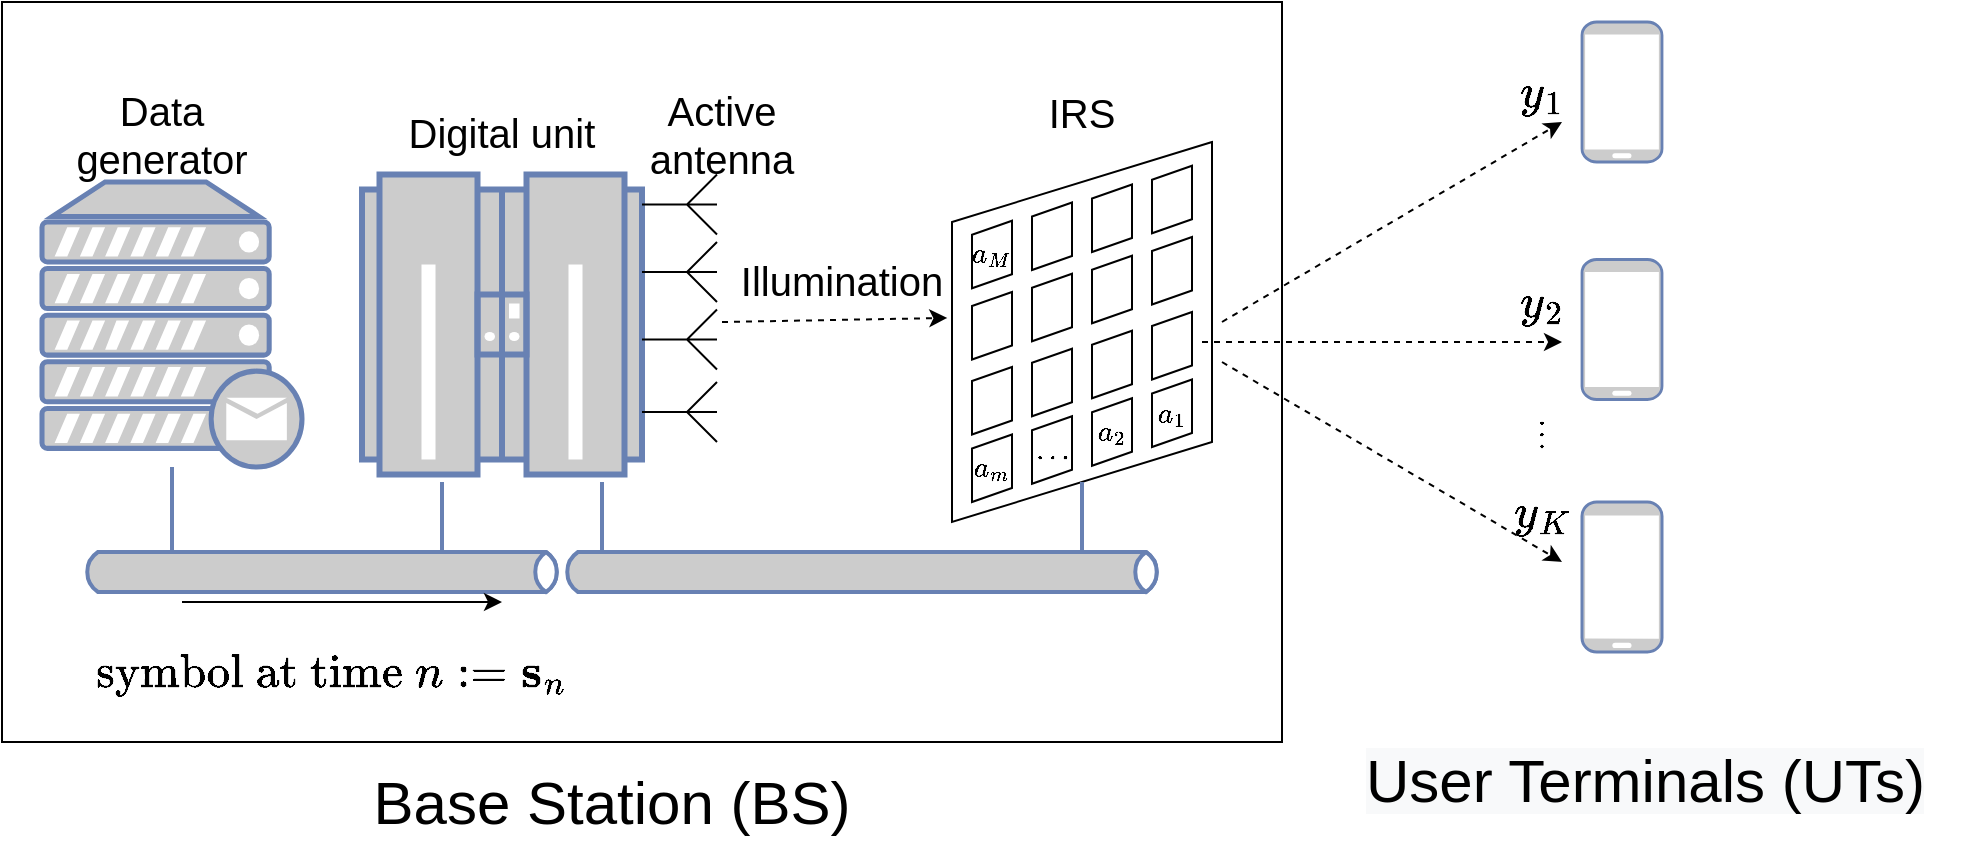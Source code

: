 <mxfile compressed="true" version="20.3.0" type="device" pages="3"><diagram id="VY3_oCoCSCwtj08OJ3FJ" name="Seite-1"><mxGraphModel dx="1038" dy="641" grid="1" gridSize="10" guides="1" tooltips="1" connect="1" arrows="1" fold="1" page="1" pageScale="1" pageWidth="827" pageHeight="1169" math="1" shadow="0"><root><mxCell id="0"/><mxCell id="1" parent="0"/><mxCell id="xwfkdTwgaE47gdDlSpVQ-98" value="" style="rounded=0;whiteSpace=wrap;html=1;" parent="1" vertex="1"><mxGeometry x="10" y="190" width="640" height="370" as="geometry"/></mxCell><mxCell id="xwfkdTwgaE47gdDlSpVQ-10" value="" style="fontColor=#0066CC;verticalAlign=top;verticalLabelPosition=bottom;labelPosition=center;align=center;html=1;outlineConnect=0;fillColor=#CCCCCC;strokeColor=#6881B3;gradientColor=none;gradientDirection=north;strokeWidth=2;shape=mxgraph.networks.mail_server;" parent="1" vertex="1"><mxGeometry x="30" y="280" width="130" height="142.5" as="geometry"/></mxCell><mxCell id="xwfkdTwgaE47gdDlSpVQ-11" value="" style="fontColor=#0066CC;verticalAlign=top;verticalLabelPosition=bottom;labelPosition=center;align=center;html=1;outlineConnect=0;fillColor=#CCCCCC;strokeColor=#6881B3;gradientColor=none;gradientDirection=north;strokeWidth=2;shape=mxgraph.networks.mainframe;" parent="1" vertex="1"><mxGeometry x="190" y="276.25" width="140" height="150" as="geometry"/></mxCell><mxCell id="xwfkdTwgaE47gdDlSpVQ-14" value="" style="shape=parallelogram;perimeter=parallelogramPerimeter;whiteSpace=wrap;html=1;fixedSize=1;size=40;direction=north;flipV=1;" parent="1" vertex="1"><mxGeometry x="485" y="260" width="130" height="190" as="geometry"/></mxCell><mxCell id="xwfkdTwgaE47gdDlSpVQ-39" value="$$a_M$$" style="shape=parallelogram;perimeter=parallelogramPerimeter;whiteSpace=wrap;html=1;fixedSize=1;size=7;direction=north;flipV=1;rotation=0;" parent="1" vertex="1"><mxGeometry x="495" y="299.38" width="20" height="33.75" as="geometry"/></mxCell><mxCell id="xwfkdTwgaE47gdDlSpVQ-43" value="" style="html=1;fillColor=#CCCCCC;strokeColor=#6881B3;gradientColor=none;gradientDirection=north;strokeWidth=2;shape=mxgraph.networks.bus;gradientColor=none;gradientDirection=north;fontColor=#ffffff;perimeter=backbonePerimeter;backboneSize=20;" parent="1" vertex="1"><mxGeometry x="50" y="460" width="240" height="30" as="geometry"/></mxCell><mxCell id="xwfkdTwgaE47gdDlSpVQ-44" value="" style="strokeColor=#6881B3;edgeStyle=none;rounded=0;endArrow=none;html=1;strokeWidth=2;" parent="1" source="xwfkdTwgaE47gdDlSpVQ-10" target="xwfkdTwgaE47gdDlSpVQ-43" edge="1"><mxGeometry relative="1" as="geometry"><mxPoint x="270" y="428.75" as="sourcePoint"/></mxGeometry></mxCell><mxCell id="xwfkdTwgaE47gdDlSpVQ-45" value="" style="strokeColor=#6881B3;edgeStyle=none;rounded=0;endArrow=none;html=1;strokeWidth=2;" parent="1" target="xwfkdTwgaE47gdDlSpVQ-43" edge="1"><mxGeometry relative="1" as="geometry"><mxPoint x="230" y="430" as="sourcePoint"/></mxGeometry></mxCell><mxCell id="xwfkdTwgaE47gdDlSpVQ-52" value="&lt;font style=&quot;font-size: 20px&quot;&gt;Data generator&lt;/font&gt;" style="text;html=1;strokeColor=none;fillColor=none;align=center;verticalAlign=middle;whiteSpace=wrap;rounded=0;" parent="1" vertex="1"><mxGeometry x="50" y="235" width="80" height="41.25" as="geometry"/></mxCell><mxCell id="xwfkdTwgaE47gdDlSpVQ-53" value="&lt;font style=&quot;font-size: 20px&quot;&gt;Digital unit&lt;/font&gt;" style="text;html=1;strokeColor=none;fillColor=none;align=center;verticalAlign=middle;whiteSpace=wrap;rounded=0;" parent="1" vertex="1"><mxGeometry x="210" y="240.63" width="100" height="29.37" as="geometry"/></mxCell><mxCell id="xwfkdTwgaE47gdDlSpVQ-55" value="&lt;font style=&quot;font-size: 20px&quot;&gt;IRS&lt;/font&gt;" style="text;html=1;strokeColor=none;fillColor=none;align=center;verticalAlign=middle;whiteSpace=wrap;rounded=0;" parent="1" vertex="1"><mxGeometry x="520" y="230" width="60" height="30" as="geometry"/></mxCell><mxCell id="xwfkdTwgaE47gdDlSpVQ-56" value="" style="fontColor=#0066CC;verticalAlign=top;verticalLabelPosition=bottom;labelPosition=center;align=center;html=1;outlineConnect=0;fillColor=#CCCCCC;strokeColor=#6881B3;gradientColor=none;gradientDirection=north;strokeWidth=2;shape=mxgraph.networks.mobile;" parent="1" vertex="1"><mxGeometry x="800" y="200" width="40" height="70" as="geometry"/></mxCell><mxCell id="xwfkdTwgaE47gdDlSpVQ-57" value="" style="fontColor=#0066CC;verticalAlign=top;verticalLabelPosition=bottom;labelPosition=center;align=center;html=1;outlineConnect=0;fillColor=#CCCCCC;strokeColor=#6881B3;gradientColor=none;gradientDirection=north;strokeWidth=2;shape=mxgraph.networks.mobile;" parent="1" vertex="1"><mxGeometry x="800" y="318.75" width="40" height="70" as="geometry"/></mxCell><mxCell id="xwfkdTwgaE47gdDlSpVQ-58" value="" style="fontColor=#0066CC;verticalAlign=top;verticalLabelPosition=bottom;labelPosition=center;align=center;html=1;outlineConnect=0;fillColor=#CCCCCC;strokeColor=#6881B3;gradientColor=none;gradientDirection=north;strokeWidth=2;shape=mxgraph.networks.mobile;" parent="1" vertex="1"><mxGeometry x="800" y="440" width="40" height="75" as="geometry"/></mxCell><mxCell id="xwfkdTwgaE47gdDlSpVQ-60" value="" style="endArrow=classic;html=1;rounded=0;" parent="1" edge="1"><mxGeometry width="50" height="50" relative="1" as="geometry"><mxPoint x="100" y="490" as="sourcePoint"/><mxPoint x="260" y="490" as="targetPoint"/></mxGeometry></mxCell><mxCell id="xwfkdTwgaE47gdDlSpVQ-61" value="&lt;font style=&quot;font-size: 20px&quot;&gt;$$\mathrm{symbol\ at\&amp;nbsp; time\ }n\newline:=\mathbf s_n$$&lt;/font&gt;" style="text;html=1;strokeColor=none;fillColor=none;align=center;verticalAlign=middle;whiteSpace=wrap;rounded=0;" parent="1" vertex="1"><mxGeometry x="120" y="495" width="110" height="60" as="geometry"/></mxCell><mxCell id="xwfkdTwgaE47gdDlSpVQ-63" value="" style="verticalLabelPosition=bottom;shadow=0;dashed=0;align=center;html=1;verticalAlign=top;shape=mxgraph.electrical.radio.aerial_-_antenna_1;aspect=fixed;direction=south;" parent="1" vertex="1"><mxGeometry x="330" y="276.25" width="37.5" height="30" as="geometry"/></mxCell><mxCell id="xwfkdTwgaE47gdDlSpVQ-64" value="" style="verticalLabelPosition=bottom;shadow=0;dashed=0;align=center;html=1;verticalAlign=top;shape=mxgraph.electrical.radio.aerial_-_antenna_1;aspect=fixed;direction=south;" parent="1" vertex="1"><mxGeometry x="330" y="310" width="37.5" height="30" as="geometry"/></mxCell><mxCell id="xwfkdTwgaE47gdDlSpVQ-65" value="" style="verticalLabelPosition=bottom;shadow=0;dashed=0;align=center;html=1;verticalAlign=top;shape=mxgraph.electrical.radio.aerial_-_antenna_1;aspect=fixed;direction=south;" parent="1" vertex="1"><mxGeometry x="330" y="343.75" width="37.5" height="30" as="geometry"/></mxCell><mxCell id="xwfkdTwgaE47gdDlSpVQ-66" value="" style="verticalLabelPosition=bottom;shadow=0;dashed=0;align=center;html=1;verticalAlign=top;shape=mxgraph.electrical.radio.aerial_-_antenna_1;aspect=fixed;direction=south;" parent="1" vertex="1"><mxGeometry x="330" y="380" width="37.5" height="30" as="geometry"/></mxCell><mxCell id="xwfkdTwgaE47gdDlSpVQ-70" value="" style="html=1;fillColor=#CCCCCC;strokeColor=#6881B3;gradientColor=none;gradientDirection=north;strokeWidth=2;shape=mxgraph.networks.bus;gradientColor=none;gradientDirection=north;fontColor=#ffffff;perimeter=backbonePerimeter;backboneSize=20;" parent="1" vertex="1"><mxGeometry x="290" y="470" width="300" height="10" as="geometry"/></mxCell><mxCell id="xwfkdTwgaE47gdDlSpVQ-71" value="" style="strokeColor=#6881B3;edgeStyle=none;rounded=0;endArrow=none;html=1;strokeWidth=2;" parent="1" target="xwfkdTwgaE47gdDlSpVQ-70" edge="1"><mxGeometry relative="1" as="geometry"><mxPoint x="310" y="430" as="sourcePoint"/><Array as="points"/></mxGeometry></mxCell><mxCell id="xwfkdTwgaE47gdDlSpVQ-74" value="" style="strokeColor=#6881B3;edgeStyle=none;rounded=0;endArrow=none;html=1;strokeWidth=2;exitX=0;exitY=0.5;exitDx=0;exitDy=0;" parent="1" source="xwfkdTwgaE47gdDlSpVQ-14" target="xwfkdTwgaE47gdDlSpVQ-70" edge="1"><mxGeometry relative="1" as="geometry"><mxPoint x="510" y="420" as="sourcePoint"/><Array as="points"><mxPoint x="550" y="460"/></Array></mxGeometry></mxCell><mxCell id="xwfkdTwgaE47gdDlSpVQ-84" value="" style="endArrow=classic;html=1;rounded=0;dashed=1;entryX=0.463;entryY=-0.018;entryDx=0;entryDy=0;entryPerimeter=0;" parent="1" target="xwfkdTwgaE47gdDlSpVQ-14" edge="1"><mxGeometry width="50" height="50" relative="1" as="geometry"><mxPoint x="370" y="350" as="sourcePoint"/><mxPoint x="490" y="350" as="targetPoint"/></mxGeometry></mxCell><mxCell id="xwfkdTwgaE47gdDlSpVQ-85" value="&lt;font style=&quot;font-size: 20px&quot;&gt;Illumination&lt;/font&gt;" style="text;html=1;strokeColor=none;fillColor=none;align=center;verticalAlign=middle;whiteSpace=wrap;rounded=0;" parent="1" vertex="1"><mxGeometry x="400" y="313.75" width="60" height="30" as="geometry"/></mxCell><mxCell id="xwfkdTwgaE47gdDlSpVQ-86" value="" style="endArrow=classic;html=1;rounded=0;dashed=1;" parent="1" edge="1"><mxGeometry width="50" height="50" relative="1" as="geometry"><mxPoint x="610" y="360" as="sourcePoint"/><mxPoint x="790" y="360" as="targetPoint"/></mxGeometry></mxCell><mxCell id="xwfkdTwgaE47gdDlSpVQ-87" value="" style="endArrow=classic;html=1;rounded=0;dashed=1;" parent="1" edge="1"><mxGeometry width="50" height="50" relative="1" as="geometry"><mxPoint x="620" y="370" as="sourcePoint"/><mxPoint x="790" y="470" as="targetPoint"/></mxGeometry></mxCell><mxCell id="xwfkdTwgaE47gdDlSpVQ-88" value="" style="endArrow=classic;html=1;rounded=0;dashed=1;" parent="1" edge="1"><mxGeometry width="50" height="50" relative="1" as="geometry"><mxPoint x="620" y="350" as="sourcePoint"/><mxPoint x="790" y="250" as="targetPoint"/></mxGeometry></mxCell><mxCell id="xwfkdTwgaE47gdDlSpVQ-94" value="&lt;font style=&quot;font-size: 20px&quot;&gt;$$y_1$$&lt;/font&gt;" style="text;html=1;strokeColor=none;fillColor=none;align=center;verticalAlign=middle;whiteSpace=wrap;rounded=0;" parent="1" vertex="1"><mxGeometry x="750" y="220" width="60" height="30" as="geometry"/></mxCell><mxCell id="xwfkdTwgaE47gdDlSpVQ-96" value="&lt;font style=&quot;font-size: 20px&quot;&gt;$$y_2$$&lt;/font&gt;" style="text;html=1;strokeColor=none;fillColor=none;align=center;verticalAlign=middle;whiteSpace=wrap;rounded=0;" parent="1" vertex="1"><mxGeometry x="750" y="325" width="60" height="30" as="geometry"/></mxCell><mxCell id="xwfkdTwgaE47gdDlSpVQ-97" value="&lt;font style=&quot;font-size: 20px&quot;&gt;$$y_K$$&lt;/font&gt;" style="text;html=1;strokeColor=none;fillColor=none;align=center;verticalAlign=middle;whiteSpace=wrap;rounded=0;" parent="1" vertex="1"><mxGeometry x="750" y="430" width="60" height="30" as="geometry"/></mxCell><mxCell id="xwfkdTwgaE47gdDlSpVQ-99" value="&lt;font style=&quot;font-size: 30px&quot;&gt;Base Station (BS)&lt;/font&gt;" style="text;html=1;strokeColor=none;fillColor=none;align=center;verticalAlign=middle;whiteSpace=wrap;rounded=0;" parent="1" vertex="1"><mxGeometry x="170" y="560" width="290" height="60" as="geometry"/></mxCell><mxCell id="xwfkdTwgaE47gdDlSpVQ-100" value="&lt;span style=&quot;color: rgb(0 , 0 , 0) ; font-family: &amp;#34;helvetica&amp;#34; ; font-size: 30px ; font-style: normal ; font-weight: 400 ; letter-spacing: normal ; text-align: center ; text-indent: 0px ; text-transform: none ; word-spacing: 0px ; background-color: rgb(248 , 249 , 250) ; display: inline ; float: none&quot;&gt;User Terminals (UTs)&lt;/span&gt;" style="text;whiteSpace=wrap;html=1;fontSize=30;" parent="1" vertex="1"><mxGeometry x="690" y="555" width="310" height="60" as="geometry"/></mxCell><mxCell id="xwfkdTwgaE47gdDlSpVQ-101" value="Active antenna" style="text;html=1;strokeColor=none;fillColor=none;align=center;verticalAlign=middle;whiteSpace=wrap;rounded=0;fontSize=20;" parent="1" vertex="1"><mxGeometry x="340" y="240.63" width="60" height="30" as="geometry"/></mxCell><mxCell id="7HSAMuIYgaSJk6LvC3oF-2" value="" style="shape=parallelogram;perimeter=parallelogramPerimeter;whiteSpace=wrap;html=1;fixedSize=1;size=7;direction=north;flipV=1;rotation=0;" parent="1" vertex="1"><mxGeometry x="525" y="290.25" width="20" height="33.75" as="geometry"/></mxCell><mxCell id="7HSAMuIYgaSJk6LvC3oF-3" value="" style="shape=parallelogram;perimeter=parallelogramPerimeter;whiteSpace=wrap;html=1;fixedSize=1;size=7;direction=north;flipV=1;rotation=0;" parent="1" vertex="1"><mxGeometry x="555" y="281.25" width="20" height="33.75" as="geometry"/></mxCell><mxCell id="7HSAMuIYgaSJk6LvC3oF-4" value="" style="shape=parallelogram;perimeter=parallelogramPerimeter;whiteSpace=wrap;html=1;fixedSize=1;size=7;direction=north;flipV=1;rotation=0;" parent="1" vertex="1"><mxGeometry x="585" y="271.88" width="20" height="33.75" as="geometry"/></mxCell><mxCell id="7HSAMuIYgaSJk6LvC3oF-5" value="" style="shape=parallelogram;perimeter=parallelogramPerimeter;whiteSpace=wrap;html=1;fixedSize=1;size=7;direction=north;flipV=1;rotation=0;" parent="1" vertex="1"><mxGeometry x="495" y="335" width="20" height="33.75" as="geometry"/></mxCell><mxCell id="7HSAMuIYgaSJk6LvC3oF-6" value="" style="shape=parallelogram;perimeter=parallelogramPerimeter;whiteSpace=wrap;html=1;fixedSize=1;size=7;direction=north;flipV=1;rotation=0;" parent="1" vertex="1"><mxGeometry x="525" y="325.87" width="20" height="33.75" as="geometry"/></mxCell><mxCell id="7HSAMuIYgaSJk6LvC3oF-7" value="" style="shape=parallelogram;perimeter=parallelogramPerimeter;whiteSpace=wrap;html=1;fixedSize=1;size=7;direction=north;flipV=1;rotation=0;" parent="1" vertex="1"><mxGeometry x="555" y="316.87" width="20" height="33.75" as="geometry"/></mxCell><mxCell id="7HSAMuIYgaSJk6LvC3oF-8" value="" style="shape=parallelogram;perimeter=parallelogramPerimeter;whiteSpace=wrap;html=1;fixedSize=1;size=7;direction=north;flipV=1;rotation=0;" parent="1" vertex="1"><mxGeometry x="585" y="307.5" width="20" height="33.75" as="geometry"/></mxCell><mxCell id="7HSAMuIYgaSJk6LvC3oF-9" value="" style="shape=parallelogram;perimeter=parallelogramPerimeter;whiteSpace=wrap;html=1;fixedSize=1;size=7;direction=north;flipV=1;rotation=0;" parent="1" vertex="1"><mxGeometry x="495" y="372.5" width="20" height="33.75" as="geometry"/></mxCell><mxCell id="7HSAMuIYgaSJk6LvC3oF-10" value="" style="shape=parallelogram;perimeter=parallelogramPerimeter;whiteSpace=wrap;html=1;fixedSize=1;size=7;direction=north;flipV=1;rotation=0;" parent="1" vertex="1"><mxGeometry x="525" y="363.37" width="20" height="33.75" as="geometry"/></mxCell><mxCell id="7HSAMuIYgaSJk6LvC3oF-11" value="" style="shape=parallelogram;perimeter=parallelogramPerimeter;whiteSpace=wrap;html=1;fixedSize=1;size=7;direction=north;flipV=1;rotation=0;" parent="1" vertex="1"><mxGeometry x="555" y="354.37" width="20" height="33.75" as="geometry"/></mxCell><mxCell id="7HSAMuIYgaSJk6LvC3oF-12" value="" style="shape=parallelogram;perimeter=parallelogramPerimeter;whiteSpace=wrap;html=1;fixedSize=1;size=7;direction=north;flipV=1;rotation=0;" parent="1" vertex="1"><mxGeometry x="585" y="345" width="20" height="33.75" as="geometry"/></mxCell><mxCell id="7HSAMuIYgaSJk6LvC3oF-13" value="$$a_m$$" style="shape=parallelogram;perimeter=parallelogramPerimeter;whiteSpace=wrap;html=1;fixedSize=1;size=7;direction=north;flipV=1;rotation=0;" parent="1" vertex="1"><mxGeometry x="495" y="406.25" width="20" height="33.75" as="geometry"/></mxCell><mxCell id="7HSAMuIYgaSJk6LvC3oF-14" value="$$\dots$$" style="shape=parallelogram;perimeter=parallelogramPerimeter;whiteSpace=wrap;html=1;fixedSize=1;size=7;direction=north;flipV=1;rotation=0;" parent="1" vertex="1"><mxGeometry x="525" y="397.12" width="20" height="33.75" as="geometry"/></mxCell><mxCell id="7HSAMuIYgaSJk6LvC3oF-15" value="$$a_2$$" style="shape=parallelogram;perimeter=parallelogramPerimeter;whiteSpace=wrap;html=1;fixedSize=1;size=7;direction=north;flipV=1;rotation=0;" parent="1" vertex="1"><mxGeometry x="555" y="388.12" width="20" height="33.75" as="geometry"/></mxCell><mxCell id="7HSAMuIYgaSJk6LvC3oF-16" value="$$a_1$$" style="shape=parallelogram;perimeter=parallelogramPerimeter;whiteSpace=wrap;html=1;fixedSize=1;size=7;direction=north;flipV=1;rotation=0;" parent="1" vertex="1"><mxGeometry x="585" y="378.75" width="20" height="33.75" as="geometry"/></mxCell><mxCell id="7HSAMuIYgaSJk6LvC3oF-17" value="$$\vdots$$" style="text;html=1;strokeColor=none;fillColor=none;align=center;verticalAlign=middle;whiteSpace=wrap;rounded=0;" parent="1" vertex="1"><mxGeometry x="750" y="389.99" width="60" height="30" as="geometry"/></mxCell></root></mxGraphModel></diagram><diagram id="Tq_hP6OQU1Ab9LKMhYLG" name="Seite-2"><mxGraphModel dx="1038" dy="641" grid="1" gridSize="10" guides="1" tooltips="1" connect="1" arrows="1" fold="1" page="1" pageScale="1" pageWidth="827" pageHeight="1169" math="0" shadow="0"><root><mxCell id="6EPIV69GKPwU8fvGVxjp-0"/><mxCell id="6EPIV69GKPwU8fvGVxjp-1" parent="6EPIV69GKPwU8fvGVxjp-0"/><mxCell id="6EPIV69GKPwU8fvGVxjp-2" value="" style="rounded=0;whiteSpace=wrap;html=1;" vertex="1" parent="6EPIV69GKPwU8fvGVxjp-1"><mxGeometry x="10" y="190" width="640" height="370" as="geometry"/></mxCell><mxCell id="6EPIV69GKPwU8fvGVxjp-3" value="" style="fontColor=#0066CC;verticalAlign=top;verticalLabelPosition=bottom;labelPosition=center;align=center;html=1;outlineConnect=0;fillColor=#CCCCCC;strokeColor=#6881B3;gradientColor=none;gradientDirection=north;strokeWidth=2;shape=mxgraph.networks.mail_server;" vertex="1" parent="6EPIV69GKPwU8fvGVxjp-1"><mxGeometry x="30" y="280" width="130" height="142.5" as="geometry"/></mxCell><mxCell id="6EPIV69GKPwU8fvGVxjp-4" value="" style="fontColor=#0066CC;verticalAlign=top;verticalLabelPosition=bottom;labelPosition=center;align=center;html=1;outlineConnect=0;fillColor=#CCCCCC;strokeColor=#6881B3;gradientColor=none;gradientDirection=north;strokeWidth=2;shape=mxgraph.networks.mainframe;" vertex="1" parent="6EPIV69GKPwU8fvGVxjp-1"><mxGeometry x="190" y="276.25" width="140" height="150" as="geometry"/></mxCell><mxCell id="6EPIV69GKPwU8fvGVxjp-5" value="" style="shape=parallelogram;perimeter=parallelogramPerimeter;whiteSpace=wrap;html=1;fixedSize=1;size=30;direction=north;flipV=1;" vertex="1" parent="6EPIV69GKPwU8fvGVxjp-1"><mxGeometry x="500" y="260" width="100" height="150" as="geometry"/></mxCell><mxCell id="6EPIV69GKPwU8fvGVxjp-6" value="" style="shape=parallelogram;perimeter=parallelogramPerimeter;whiteSpace=wrap;html=1;fixedSize=1;size=8.75;direction=north;flipV=1;" vertex="1" parent="6EPIV69GKPwU8fvGVxjp-1"><mxGeometry x="510" y="291.25" width="30" height="48.75" as="geometry"/></mxCell><mxCell id="6EPIV69GKPwU8fvGVxjp-7" value="" style="shape=parallelogram;perimeter=parallelogramPerimeter;whiteSpace=wrap;html=1;fixedSize=1;size=8.75;direction=north;flipV=1;" vertex="1" parent="6EPIV69GKPwU8fvGVxjp-1"><mxGeometry x="560" y="276.25" width="30" height="48.75" as="geometry"/></mxCell><mxCell id="6EPIV69GKPwU8fvGVxjp-8" value="" style="shape=parallelogram;perimeter=parallelogramPerimeter;whiteSpace=wrap;html=1;fixedSize=1;size=8.75;direction=north;flipV=1;" vertex="1" parent="6EPIV69GKPwU8fvGVxjp-1"><mxGeometry x="510" y="340" width="30" height="48.75" as="geometry"/></mxCell><mxCell id="6EPIV69GKPwU8fvGVxjp-9" value="" style="shape=parallelogram;perimeter=parallelogramPerimeter;whiteSpace=wrap;html=1;fixedSize=1;size=8.75;direction=north;flipV=1;" vertex="1" parent="6EPIV69GKPwU8fvGVxjp-1"><mxGeometry x="560" y="325" width="30" height="48.75" as="geometry"/></mxCell><mxCell id="6EPIV69GKPwU8fvGVxjp-10" value="" style="html=1;fillColor=#CCCCCC;strokeColor=#6881B3;gradientColor=none;gradientDirection=north;strokeWidth=2;shape=mxgraph.networks.bus;gradientColor=none;gradientDirection=north;fontColor=#ffffff;perimeter=backbonePerimeter;backboneSize=20;" vertex="1" parent="6EPIV69GKPwU8fvGVxjp-1"><mxGeometry x="50" y="460" width="240" height="30" as="geometry"/></mxCell><mxCell id="6EPIV69GKPwU8fvGVxjp-11" value="" style="strokeColor=#6881B3;edgeStyle=none;rounded=0;endArrow=none;html=1;strokeWidth=2;" edge="1" parent="6EPIV69GKPwU8fvGVxjp-1" source="6EPIV69GKPwU8fvGVxjp-3" target="6EPIV69GKPwU8fvGVxjp-10"><mxGeometry relative="1" as="geometry"><mxPoint x="270" y="428.75" as="sourcePoint"/></mxGeometry></mxCell><mxCell id="6EPIV69GKPwU8fvGVxjp-12" value="" style="strokeColor=#6881B3;edgeStyle=none;rounded=0;endArrow=none;html=1;strokeWidth=2;" edge="1" parent="6EPIV69GKPwU8fvGVxjp-1" target="6EPIV69GKPwU8fvGVxjp-10"><mxGeometry relative="1" as="geometry"><mxPoint x="230" y="430" as="sourcePoint"/></mxGeometry></mxCell><mxCell id="6EPIV69GKPwU8fvGVxjp-13" value="&lt;font style=&quot;font-size: 20px&quot;&gt;Data generator&lt;/font&gt;" style="text;html=1;strokeColor=none;fillColor=none;align=center;verticalAlign=middle;whiteSpace=wrap;rounded=0;" vertex="1" parent="6EPIV69GKPwU8fvGVxjp-1"><mxGeometry x="50" y="235" width="80" height="41.25" as="geometry"/></mxCell><mxCell id="6EPIV69GKPwU8fvGVxjp-14" value="&lt;font style=&quot;font-size: 20px&quot;&gt;Digital unit&lt;/font&gt;" style="text;html=1;strokeColor=none;fillColor=none;align=center;verticalAlign=middle;whiteSpace=wrap;rounded=0;" vertex="1" parent="6EPIV69GKPwU8fvGVxjp-1"><mxGeometry x="210" y="240.63" width="100" height="29.37" as="geometry"/></mxCell><mxCell id="6EPIV69GKPwU8fvGVxjp-15" value="&lt;font style=&quot;font-size: 20px&quot;&gt;IRS&lt;/font&gt;" style="text;html=1;strokeColor=none;fillColor=none;align=center;verticalAlign=middle;whiteSpace=wrap;rounded=0;" vertex="1" parent="6EPIV69GKPwU8fvGVxjp-1"><mxGeometry x="520" y="230" width="60" height="30" as="geometry"/></mxCell><mxCell id="6EPIV69GKPwU8fvGVxjp-16" value="" style="fontColor=#0066CC;verticalAlign=top;verticalLabelPosition=bottom;labelPosition=center;align=center;html=1;outlineConnect=0;fillColor=#CCCCCC;strokeColor=#6881B3;gradientColor=none;gradientDirection=north;strokeWidth=2;shape=mxgraph.networks.mobile;" vertex="1" parent="6EPIV69GKPwU8fvGVxjp-1"><mxGeometry x="800" y="200" width="40" height="70" as="geometry"/></mxCell><mxCell id="6EPIV69GKPwU8fvGVxjp-17" value="" style="fontColor=#0066CC;verticalAlign=top;verticalLabelPosition=bottom;labelPosition=center;align=center;html=1;outlineConnect=0;fillColor=#CCCCCC;strokeColor=#6881B3;gradientColor=none;gradientDirection=north;strokeWidth=2;shape=mxgraph.networks.mobile;" vertex="1" parent="6EPIV69GKPwU8fvGVxjp-1"><mxGeometry x="800" y="318.75" width="40" height="70" as="geometry"/></mxCell><mxCell id="6EPIV69GKPwU8fvGVxjp-18" value="" style="fontColor=#0066CC;verticalAlign=top;verticalLabelPosition=bottom;labelPosition=center;align=center;html=1;outlineConnect=0;fillColor=#CCCCCC;strokeColor=#6881B3;gradientColor=none;gradientDirection=north;strokeWidth=2;shape=mxgraph.networks.mobile;" vertex="1" parent="6EPIV69GKPwU8fvGVxjp-1"><mxGeometry x="800" y="440" width="40" height="75" as="geometry"/></mxCell><mxCell id="6EPIV69GKPwU8fvGVxjp-19" value="" style="endArrow=classic;html=1;rounded=0;" edge="1" parent="6EPIV69GKPwU8fvGVxjp-1"><mxGeometry width="50" height="50" relative="1" as="geometry"><mxPoint x="100" y="490" as="sourcePoint"/><mxPoint x="260" y="490" as="targetPoint"/></mxGeometry></mxCell><mxCell id="6EPIV69GKPwU8fvGVxjp-20" value="&lt;font style=&quot;font-size: 20px&quot;&gt;$$\mathrm{symbol\ at\&amp;nbsp; time\ }\mathrm &quot;i\mathrm&quot;\newline:=\mathbf s_i$$&lt;/font&gt;" style="text;html=1;strokeColor=none;fillColor=none;align=center;verticalAlign=middle;whiteSpace=wrap;rounded=0;" vertex="1" parent="6EPIV69GKPwU8fvGVxjp-1"><mxGeometry x="120" y="495" width="110" height="60" as="geometry"/></mxCell><mxCell id="6EPIV69GKPwU8fvGVxjp-21" value="" style="verticalLabelPosition=bottom;shadow=0;dashed=0;align=center;html=1;verticalAlign=top;shape=mxgraph.electrical.radio.aerial_-_antenna_1;aspect=fixed;direction=south;" vertex="1" parent="6EPIV69GKPwU8fvGVxjp-1"><mxGeometry x="330" y="276.25" width="37.5" height="30" as="geometry"/></mxCell><mxCell id="6EPIV69GKPwU8fvGVxjp-22" value="" style="verticalLabelPosition=bottom;shadow=0;dashed=0;align=center;html=1;verticalAlign=top;shape=mxgraph.electrical.radio.aerial_-_antenna_1;aspect=fixed;direction=south;" vertex="1" parent="6EPIV69GKPwU8fvGVxjp-1"><mxGeometry x="330" y="310" width="37.5" height="30" as="geometry"/></mxCell><mxCell id="6EPIV69GKPwU8fvGVxjp-23" value="" style="verticalLabelPosition=bottom;shadow=0;dashed=0;align=center;html=1;verticalAlign=top;shape=mxgraph.electrical.radio.aerial_-_antenna_1;aspect=fixed;direction=south;" vertex="1" parent="6EPIV69GKPwU8fvGVxjp-1"><mxGeometry x="330" y="343.75" width="37.5" height="30" as="geometry"/></mxCell><mxCell id="6EPIV69GKPwU8fvGVxjp-24" value="" style="verticalLabelPosition=bottom;shadow=0;dashed=0;align=center;html=1;verticalAlign=top;shape=mxgraph.electrical.radio.aerial_-_antenna_1;aspect=fixed;direction=south;" vertex="1" parent="6EPIV69GKPwU8fvGVxjp-1"><mxGeometry x="330" y="380" width="37.5" height="30" as="geometry"/></mxCell><mxCell id="6EPIV69GKPwU8fvGVxjp-25" value="" style="html=1;fillColor=#CCCCCC;strokeColor=#6881B3;gradientColor=none;gradientDirection=north;strokeWidth=2;shape=mxgraph.networks.bus;gradientColor=none;gradientDirection=north;fontColor=#ffffff;perimeter=backbonePerimeter;backboneSize=20;" vertex="1" parent="6EPIV69GKPwU8fvGVxjp-1"><mxGeometry x="290" y="470" width="300" height="10" as="geometry"/></mxCell><mxCell id="6EPIV69GKPwU8fvGVxjp-26" value="" style="strokeColor=#6881B3;edgeStyle=none;rounded=0;endArrow=none;html=1;strokeWidth=2;" edge="1" parent="6EPIV69GKPwU8fvGVxjp-1" target="6EPIV69GKPwU8fvGVxjp-25"><mxGeometry relative="1" as="geometry"><mxPoint x="310" y="430" as="sourcePoint"/><Array as="points"/></mxGeometry></mxCell><mxCell id="6EPIV69GKPwU8fvGVxjp-27" value="" style="strokeColor=#6881B3;edgeStyle=none;rounded=0;endArrow=none;html=1;strokeWidth=2;exitX=0;exitY=0.5;exitDx=0;exitDy=0;" edge="1" parent="6EPIV69GKPwU8fvGVxjp-1" source="6EPIV69GKPwU8fvGVxjp-5" target="6EPIV69GKPwU8fvGVxjp-25"><mxGeometry relative="1" as="geometry"><mxPoint x="510" y="420" as="sourcePoint"/><Array as="points"><mxPoint x="550" y="460"/></Array></mxGeometry></mxCell><mxCell id="6EPIV69GKPwU8fvGVxjp-28" value="" style="endArrow=classic;html=1;rounded=0;dashed=1;" edge="1" parent="6EPIV69GKPwU8fvGVxjp-1"><mxGeometry width="50" height="50" relative="1" as="geometry"><mxPoint x="370" y="350" as="sourcePoint"/><mxPoint x="490" y="350" as="targetPoint"/></mxGeometry></mxCell><mxCell id="6EPIV69GKPwU8fvGVxjp-29" value="&lt;font style=&quot;font-size: 20px&quot;&gt;Illumination&lt;/font&gt;" style="text;html=1;strokeColor=none;fillColor=none;align=center;verticalAlign=middle;whiteSpace=wrap;rounded=0;" vertex="1" parent="6EPIV69GKPwU8fvGVxjp-1"><mxGeometry x="400" y="313.75" width="60" height="30" as="geometry"/></mxCell><mxCell id="6EPIV69GKPwU8fvGVxjp-30" value="" style="endArrow=classic;html=1;rounded=0;dashed=1;" edge="1" parent="6EPIV69GKPwU8fvGVxjp-1"><mxGeometry width="50" height="50" relative="1" as="geometry"><mxPoint x="610" y="360" as="sourcePoint"/><mxPoint x="790" y="360" as="targetPoint"/></mxGeometry></mxCell><mxCell id="6EPIV69GKPwU8fvGVxjp-31" value="" style="endArrow=classic;html=1;rounded=0;dashed=1;" edge="1" parent="6EPIV69GKPwU8fvGVxjp-1"><mxGeometry width="50" height="50" relative="1" as="geometry"><mxPoint x="620" y="370" as="sourcePoint"/><mxPoint x="790" y="470" as="targetPoint"/></mxGeometry></mxCell><mxCell id="6EPIV69GKPwU8fvGVxjp-32" value="" style="endArrow=classic;html=1;rounded=0;dashed=1;" edge="1" parent="6EPIV69GKPwU8fvGVxjp-1"><mxGeometry width="50" height="50" relative="1" as="geometry"><mxPoint x="620" y="350" as="sourcePoint"/><mxPoint x="790" y="250" as="targetPoint"/></mxGeometry></mxCell><mxCell id="6EPIV69GKPwU8fvGVxjp-33" value="&lt;font style=&quot;font-size: 20px&quot;&gt;$$:=\mathbf a_i$$&lt;/font&gt;" style="text;html=1;strokeColor=none;fillColor=none;align=center;verticalAlign=middle;whiteSpace=wrap;rounded=0;" vertex="1" parent="6EPIV69GKPwU8fvGVxjp-1"><mxGeometry x="560" y="293.75" width="150" height="61.25" as="geometry"/></mxCell><mxCell id="6EPIV69GKPwU8fvGVxjp-34" value="&lt;font style=&quot;font-size: 20px&quot;&gt;$$a_1$$&lt;/font&gt;" style="text;html=1;strokeColor=none;fillColor=none;align=center;verticalAlign=middle;whiteSpace=wrap;rounded=0;" vertex="1" parent="6EPIV69GKPwU8fvGVxjp-1"><mxGeometry x="500" y="295" width="60" height="30" as="geometry"/></mxCell><mxCell id="6EPIV69GKPwU8fvGVxjp-35" value="&lt;font style=&quot;font-size: 20px&quot;&gt;$$a_2$$&lt;/font&gt;" style="text;html=1;strokeColor=none;fillColor=none;align=center;verticalAlign=middle;whiteSpace=wrap;rounded=0;" vertex="1" parent="6EPIV69GKPwU8fvGVxjp-1"><mxGeometry x="550" y="276.25" width="60" height="30" as="geometry"/></mxCell><mxCell id="6EPIV69GKPwU8fvGVxjp-36" value="&lt;font style=&quot;font-size: 20px&quot;&gt;$$a_3$$&lt;/font&gt;" style="text;html=1;strokeColor=none;fillColor=none;align=center;verticalAlign=middle;whiteSpace=wrap;rounded=0;" vertex="1" parent="6EPIV69GKPwU8fvGVxjp-1"><mxGeometry x="500" y="343.75" width="60" height="30" as="geometry"/></mxCell><mxCell id="6EPIV69GKPwU8fvGVxjp-37" value="&lt;font style=&quot;font-size: 20px&quot;&gt;$$a_4$$&lt;/font&gt;" style="text;html=1;strokeColor=none;fillColor=none;align=center;verticalAlign=middle;whiteSpace=wrap;rounded=0;" vertex="1" parent="6EPIV69GKPwU8fvGVxjp-1"><mxGeometry x="550" y="334.38" width="60" height="30" as="geometry"/></mxCell><mxCell id="6EPIV69GKPwU8fvGVxjp-38" value="&lt;font style=&quot;font-size: 20px&quot;&gt;$$y_1$$&lt;/font&gt;" style="text;html=1;strokeColor=none;fillColor=none;align=center;verticalAlign=middle;whiteSpace=wrap;rounded=0;" vertex="1" parent="6EPIV69GKPwU8fvGVxjp-1"><mxGeometry x="750" y="220" width="60" height="30" as="geometry"/></mxCell><mxCell id="6EPIV69GKPwU8fvGVxjp-39" value="&lt;font style=&quot;font-size: 20px&quot;&gt;$$y_2$$&lt;/font&gt;" style="text;html=1;strokeColor=none;fillColor=none;align=center;verticalAlign=middle;whiteSpace=wrap;rounded=0;" vertex="1" parent="6EPIV69GKPwU8fvGVxjp-1"><mxGeometry x="750" y="325" width="60" height="30" as="geometry"/></mxCell><mxCell id="6EPIV69GKPwU8fvGVxjp-40" value="&lt;font style=&quot;font-size: 20px&quot;&gt;$$y_3$$&lt;/font&gt;" style="text;html=1;strokeColor=none;fillColor=none;align=center;verticalAlign=middle;whiteSpace=wrap;rounded=0;" vertex="1" parent="6EPIV69GKPwU8fvGVxjp-1"><mxGeometry x="750" y="430" width="60" height="30" as="geometry"/></mxCell><mxCell id="6EPIV69GKPwU8fvGVxjp-41" value="&lt;font style=&quot;font-size: 30px&quot;&gt;Base Station (BS)&lt;/font&gt;" style="text;html=1;strokeColor=none;fillColor=none;align=center;verticalAlign=middle;whiteSpace=wrap;rounded=0;" vertex="1" parent="6EPIV69GKPwU8fvGVxjp-1"><mxGeometry x="170" y="560" width="290" height="60" as="geometry"/></mxCell><mxCell id="6EPIV69GKPwU8fvGVxjp-42" value="&lt;span style=&quot;color: rgb(0 , 0 , 0) ; font-family: &amp;#34;helvetica&amp;#34; ; font-size: 30px ; font-style: normal ; font-weight: 400 ; letter-spacing: normal ; text-align: center ; text-indent: 0px ; text-transform: none ; word-spacing: 0px ; background-color: rgb(248 , 249 , 250) ; display: inline ; float: none&quot;&gt;User Terminals (UTs)&lt;/span&gt;" style="text;whiteSpace=wrap;html=1;fontSize=30;" vertex="1" parent="6EPIV69GKPwU8fvGVxjp-1"><mxGeometry x="690" y="555" width="310" height="60" as="geometry"/></mxCell><mxCell id="6EPIV69GKPwU8fvGVxjp-43" value="Active antenna" style="text;html=1;strokeColor=none;fillColor=none;align=center;verticalAlign=middle;whiteSpace=wrap;rounded=0;fontSize=20;" vertex="1" parent="6EPIV69GKPwU8fvGVxjp-1"><mxGeometry x="340" y="240.63" width="60" height="30" as="geometry"/></mxCell></root></mxGraphModel></diagram><diagram id="vn4UgKUMwEFb7FeziuLo" name="Seite-3"><mxGraphModel dx="1038" dy="641" grid="1" gridSize="10" guides="1" tooltips="1" connect="1" arrows="1" fold="1" page="1" pageScale="1" pageWidth="827" pageHeight="1169" math="0" shadow="0"><root><mxCell id="3hw7gruBAh96CqFTkAS4-0"/><mxCell id="3hw7gruBAh96CqFTkAS4-1" parent="3hw7gruBAh96CqFTkAS4-0"/></root></mxGraphModel></diagram></mxfile>